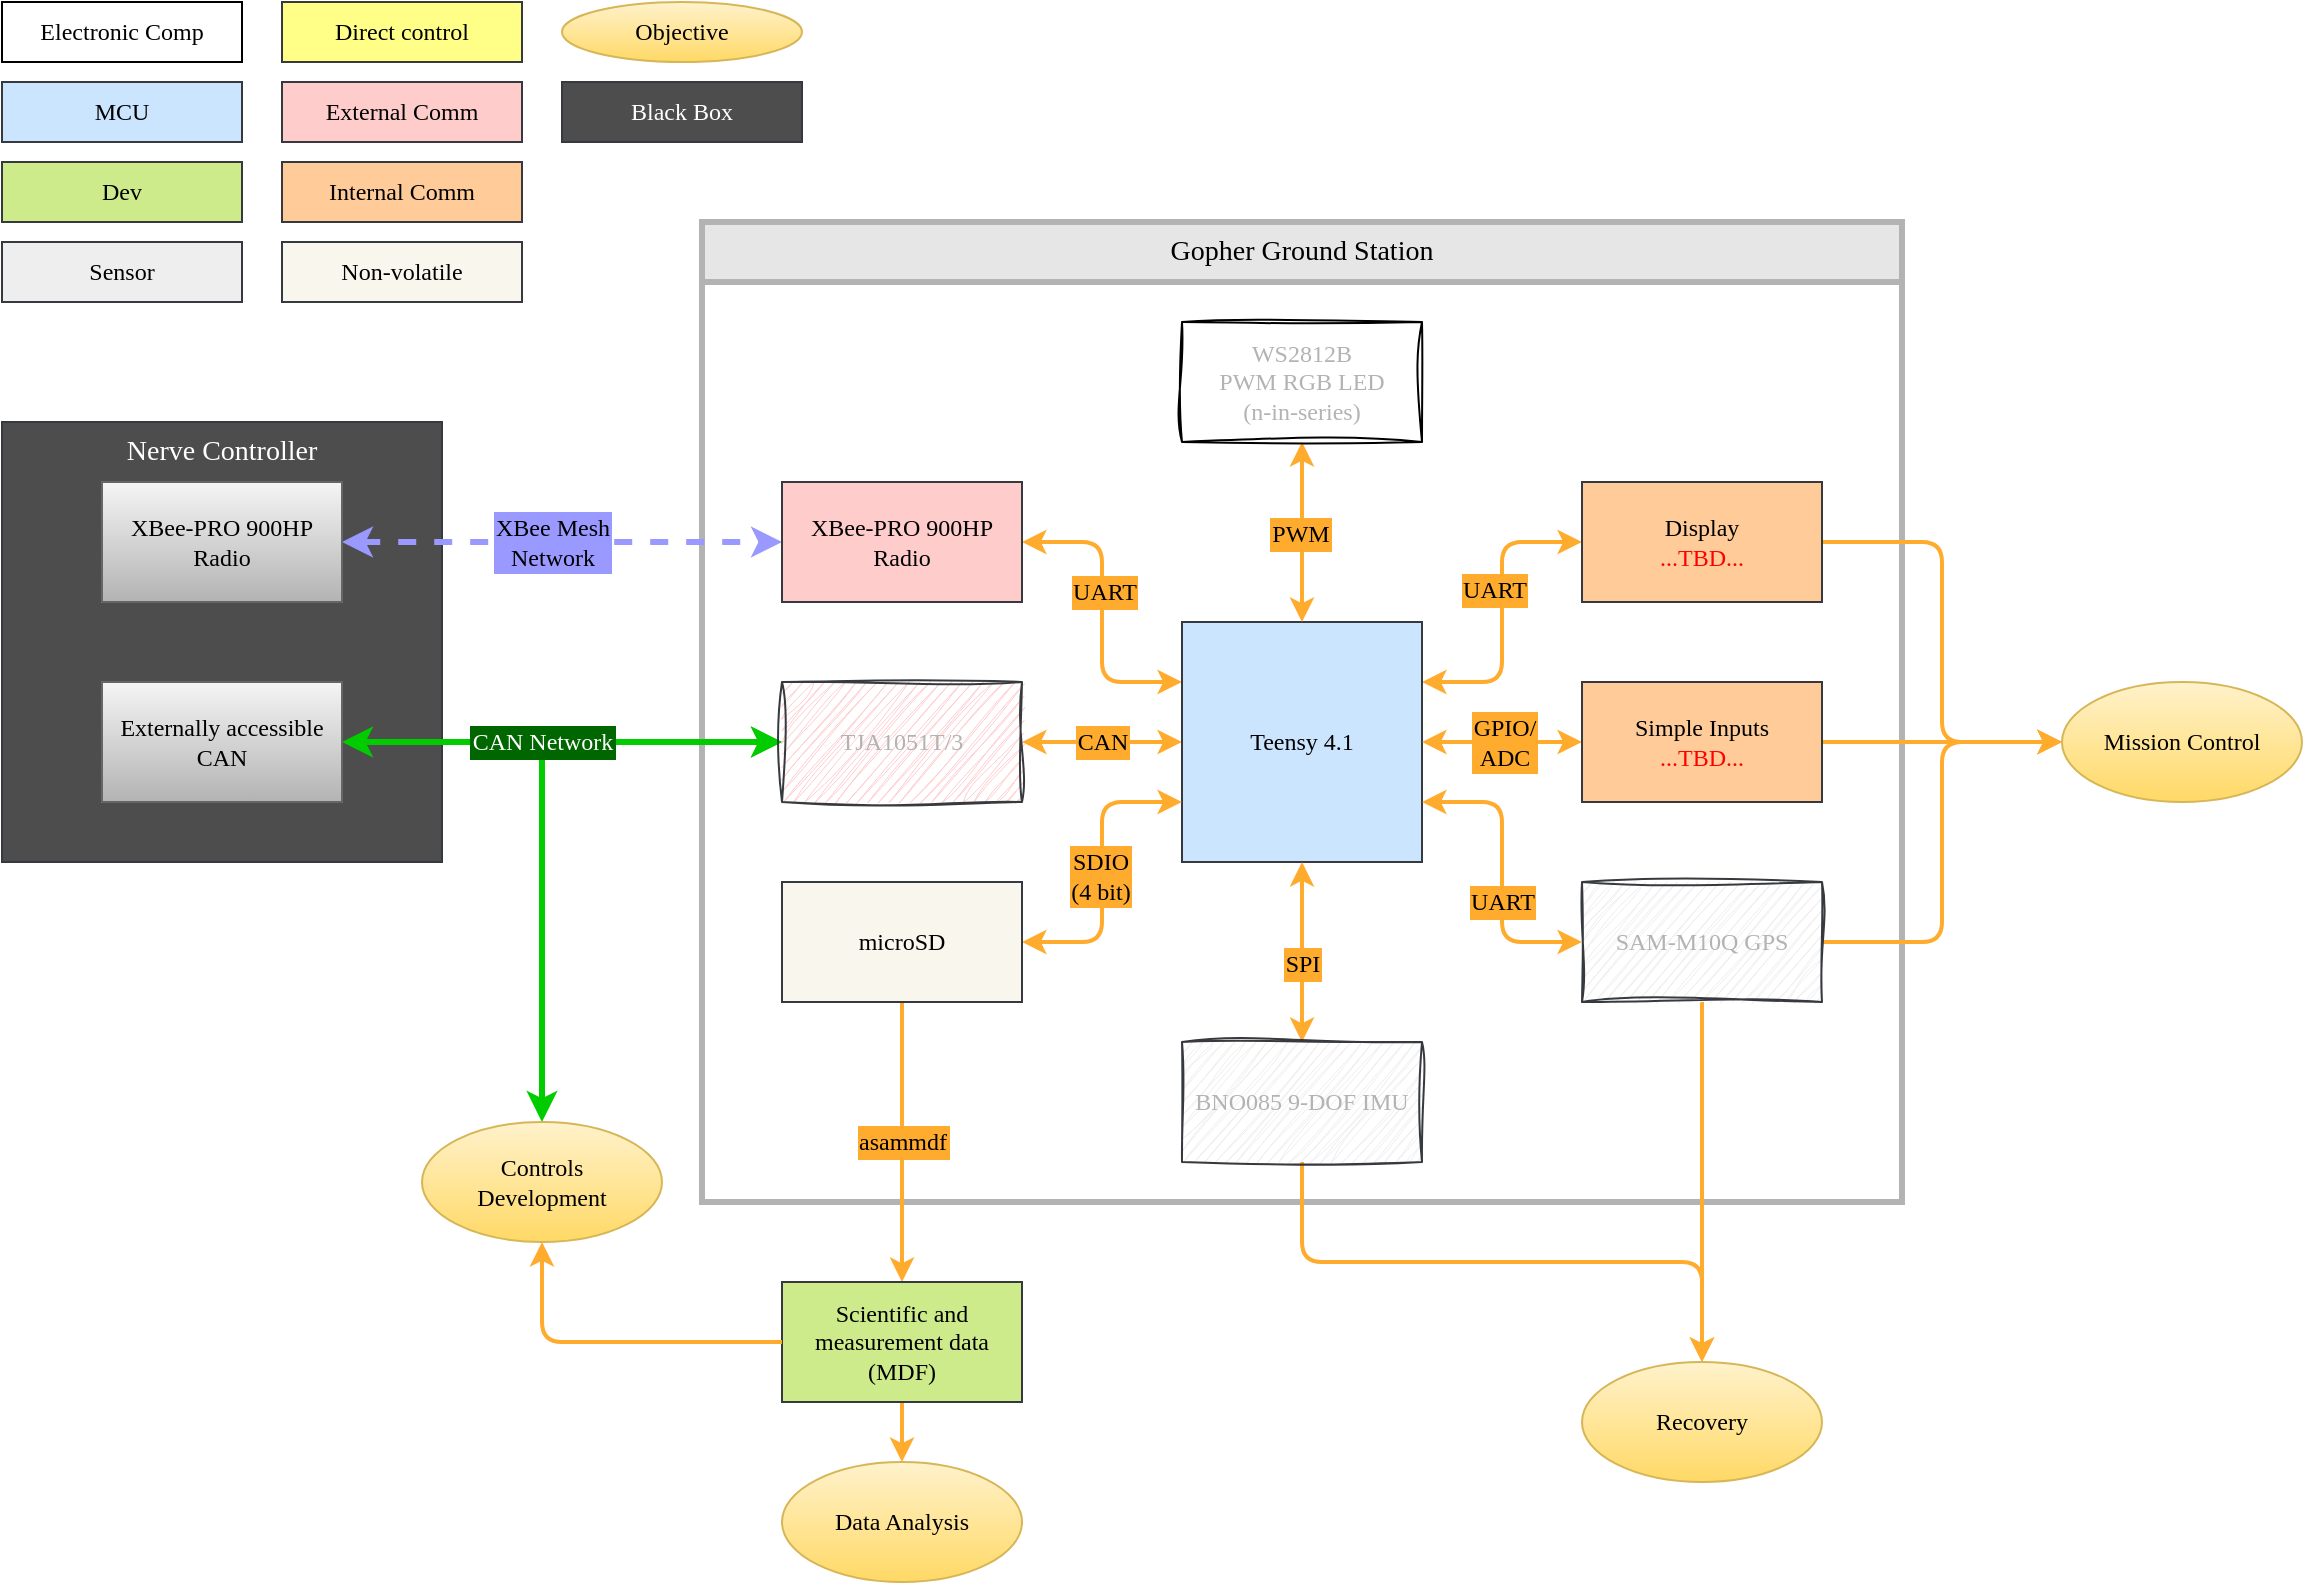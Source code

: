 <mxfile version="26.2.12">
  <diagram name="Page-1" id="97TUoN2fane45SlfonPO">
    <mxGraphModel dx="1428" dy="751" grid="1" gridSize="10" guides="1" tooltips="1" connect="1" arrows="1" fold="1" page="1" pageScale="1" pageWidth="1169" pageHeight="827" math="0" shadow="0">
      <root>
        <mxCell id="0" />
        <mxCell id="1" parent="0" />
        <mxCell id="kwVuulHhYQEp4bT080Gw-116" value="" style="rounded=0;whiteSpace=wrap;html=1;strokeWidth=3;strokeColor=#B3B3B3;fillColor=none;fontSize=14;verticalAlign=top;fontFamily=JetBrains Mono;fontSource=https%3A%2F%2Ffonts.googleapis.com%2Fcss%3Ffamily%3DJetBrains%2BMono;" parent="1" vertex="1">
          <mxGeometry x="360" y="120" width="600" height="490" as="geometry" />
        </mxCell>
        <mxCell id="kwVuulHhYQEp4bT080Gw-117" value="&lt;font data-font-src=&quot;https://fonts.googleapis.com/css?family=JetBrains+Mono&quot; face=&quot;JetBrains Mono&quot; style=&quot;font-size: 14px;&quot;&gt;Gopher Ground Station&lt;/font&gt;" style="rounded=0;whiteSpace=wrap;html=1;fillColor=#E6E6E6;strokeColor=#B3B3B3;strokeWidth=3;" parent="1" vertex="1">
          <mxGeometry x="360" y="120" width="600" height="30" as="geometry" />
        </mxCell>
        <mxCell id="kwVuulHhYQEp4bT080Gw-122" style="edgeStyle=orthogonalEdgeStyle;rounded=1;orthogonalLoop=1;jettySize=auto;html=1;exitX=0.5;exitY=0;exitDx=0;exitDy=0;entryX=0;entryY=0.5;entryDx=0;entryDy=0;strokeWidth=3;strokeColor=#00CC00;startArrow=classic;startFill=1;curved=0;" parent="1" source="kwVuulHhYQEp4bT080Gw-118" target="kwVuulHhYQEp4bT080Gw-81" edge="1">
          <mxGeometry relative="1" as="geometry">
            <mxPoint x="210" y="390" as="sourcePoint" />
            <mxPoint x="410" y="390" as="targetPoint" />
          </mxGeometry>
        </mxCell>
        <mxCell id="kwVuulHhYQEp4bT080Gw-75" style="edgeStyle=orthogonalEdgeStyle;rounded=1;orthogonalLoop=1;jettySize=auto;html=1;exitX=0.5;exitY=1;exitDx=0;exitDy=0;strokeWidth=2;strokeColor=#FFAB2E;curved=0;entryX=0.5;entryY=0;entryDx=0;entryDy=0;" parent="1" source="kwVuulHhYQEp4bT080Gw-83" target="kwVuulHhYQEp4bT080Gw-115" edge="1">
          <mxGeometry relative="1" as="geometry">
            <mxPoint x="930" y="490" as="sourcePoint" />
            <mxPoint x="1070" y="420" as="targetPoint" />
          </mxGeometry>
        </mxCell>
        <mxCell id="kwVuulHhYQEp4bT080Gw-76" style="edgeStyle=orthogonalEdgeStyle;rounded=1;orthogonalLoop=1;jettySize=auto;html=1;exitX=0.5;exitY=1;exitDx=0;exitDy=0;strokeWidth=2;strokeColor=#FFAB2E;curved=0;entryX=0.5;entryY=0;entryDx=0;entryDy=0;" parent="1" source="kwVuulHhYQEp4bT080Gw-82" target="kwVuulHhYQEp4bT080Gw-115" edge="1">
          <mxGeometry relative="1" as="geometry">
            <mxPoint x="870" y="520" as="sourcePoint" />
            <mxPoint x="830" y="720" as="targetPoint" />
          </mxGeometry>
        </mxCell>
        <mxCell id="kwVuulHhYQEp4bT080Gw-84" value="&lt;font style=&quot;font-size: 14px;&quot;&gt;&lt;span style=&quot;color: rgb(255, 255, 255);&quot;&gt;Nerve Controller&lt;/span&gt;&lt;/font&gt;" style="rounded=0;whiteSpace=wrap;html=1;fontFamily=JetBrains Mono;fontSource=https%3A%2F%2Ffonts.googleapis.com%2Fcss%3Ffamily%3DJetBrains%2BMono;verticalAlign=top;fillColor=#4D4D4D;strokeColor=#36393d;strokeWidth=1;" parent="1" vertex="1">
          <mxGeometry x="10" y="220" width="220" height="220" as="geometry" />
        </mxCell>
        <mxCell id="kwVuulHhYQEp4bT080Gw-85" style="edgeStyle=orthogonalEdgeStyle;rounded=1;orthogonalLoop=1;jettySize=auto;html=1;exitX=1;exitY=0.5;exitDx=0;exitDy=0;entryX=0;entryY=0.5;entryDx=0;entryDy=0;strokeWidth=3;strokeColor=#9999FF;startArrow=classic;startFill=1;curved=0;dashed=1;" parent="1" source="kwVuulHhYQEp4bT080Gw-95" target="kwVuulHhYQEp4bT080Gw-78" edge="1">
          <mxGeometry relative="1" as="geometry" />
        </mxCell>
        <mxCell id="kwVuulHhYQEp4bT080Gw-86" value="&lt;div&gt;XBee Mesh&lt;/div&gt;&lt;div&gt;Network&lt;/div&gt;" style="edgeLabel;html=1;align=center;verticalAlign=middle;resizable=0;points=[];fontSize=12;fontFamily=JetBrains Mono;fontSource=https%3A%2F%2Ffonts.googleapis.com%2Fcss%3Ffamily%3DJetBrains%2BMono;labelBackgroundColor=#9999FF;labelBorderColor=#9999FF;" parent="kwVuulHhYQEp4bT080Gw-85" vertex="1" connectable="0">
          <mxGeometry x="-0.516" y="-3" relative="1" as="geometry">
            <mxPoint x="52" y="-3" as="offset" />
          </mxGeometry>
        </mxCell>
        <mxCell id="kwVuulHhYQEp4bT080Gw-87" style="edgeStyle=orthogonalEdgeStyle;rounded=1;orthogonalLoop=1;jettySize=auto;html=1;exitX=1;exitY=0.5;exitDx=0;exitDy=0;entryX=0;entryY=0.5;entryDx=0;entryDy=0;strokeWidth=3;strokeColor=#00CC00;startArrow=classic;startFill=1;curved=0;" parent="1" source="kwVuulHhYQEp4bT080Gw-99" target="kwVuulHhYQEp4bT080Gw-81" edge="1">
          <mxGeometry relative="1" as="geometry">
            <mxPoint x="210" y="250" as="sourcePoint" />
            <mxPoint x="610" y="230" as="targetPoint" />
          </mxGeometry>
        </mxCell>
        <mxCell id="kwVuulHhYQEp4bT080Gw-88" value="CAN Network" style="edgeLabel;html=1;align=center;verticalAlign=middle;resizable=0;points=[];fontSize=12;fontFamily=JetBrains Mono;fontSource=https%3A%2F%2Ffonts.googleapis.com%2Fcss%3Ffamily%3DJetBrains%2BMono;labelBackgroundColor=#006600;labelBorderColor=#006600;fontColor=#FFFFFF;" parent="kwVuulHhYQEp4bT080Gw-87" vertex="1" connectable="0">
          <mxGeometry x="-0.516" y="-3" relative="1" as="geometry">
            <mxPoint x="47" y="-3" as="offset" />
          </mxGeometry>
        </mxCell>
        <mxCell id="kwVuulHhYQEp4bT080Gw-89" style="edgeStyle=orthogonalEdgeStyle;rounded=1;orthogonalLoop=1;jettySize=auto;html=1;entryX=0.5;entryY=0;entryDx=0;entryDy=0;strokeWidth=2;strokeColor=#FFAB2E;curved=0;exitX=0.5;exitY=1;exitDx=0;exitDy=0;" parent="1" source="kwVuulHhYQEp4bT080Gw-77" target="kwVuulHhYQEp4bT080Gw-92" edge="1">
          <mxGeometry relative="1" as="geometry">
            <mxPoint x="260" y="580" as="sourcePoint" />
            <Array as="points">
              <mxPoint x="460" y="580" />
              <mxPoint x="460" y="580" />
            </Array>
          </mxGeometry>
        </mxCell>
        <mxCell id="kwVuulHhYQEp4bT080Gw-90" value="asammdf" style="edgeLabel;html=1;align=center;verticalAlign=middle;resizable=0;points=[];fontSize=12;fontFamily=JetBrains Mono;fontSource=https%3A%2F%2Ffonts.googleapis.com%2Fcss%3Ffamily%3DJetBrains%2BMono;labelBorderColor=#FFAB2E;labelBackgroundColor=#FFAB2E;" parent="kwVuulHhYQEp4bT080Gw-89" vertex="1" connectable="0">
          <mxGeometry x="-0.057" y="2" relative="1" as="geometry">
            <mxPoint x="-2" y="4" as="offset" />
          </mxGeometry>
        </mxCell>
        <mxCell id="kwVuulHhYQEp4bT080Gw-91" style="edgeStyle=orthogonalEdgeStyle;rounded=1;orthogonalLoop=1;jettySize=auto;html=1;exitX=0.5;exitY=1;exitDx=0;exitDy=0;entryX=0.5;entryY=0;entryDx=0;entryDy=0;strokeWidth=2;strokeColor=#FFAB2E;curved=0;" parent="1" source="kwVuulHhYQEp4bT080Gw-92" target="kwVuulHhYQEp4bT080Gw-96" edge="1">
          <mxGeometry relative="1" as="geometry">
            <mxPoint x="380" y="780" as="targetPoint" />
          </mxGeometry>
        </mxCell>
        <mxCell id="kwVuulHhYQEp4bT080Gw-92" value="&lt;div&gt;Scientific and measurement data&lt;/div&gt;&lt;div&gt;(MDF)&lt;br&gt;&lt;/div&gt;" style="rounded=0;whiteSpace=wrap;html=1;fontFamily=JetBrains Mono;fontSource=https%3A%2F%2Ffonts.googleapis.com%2Fcss%3Ffamily%3DJetBrains%2BMono;fillColor=#cdeb8b;strokeColor=#36393d;" parent="1" vertex="1">
          <mxGeometry x="400" y="650" width="120" height="60" as="geometry" />
        </mxCell>
        <mxCell id="kwVuulHhYQEp4bT080Gw-93" style="edgeStyle=orthogonalEdgeStyle;rounded=1;orthogonalLoop=1;jettySize=auto;html=1;strokeWidth=2;strokeColor=#FFAB2E;curved=0;exitX=1;exitY=0.5;exitDx=0;exitDy=0;entryX=0;entryY=0.25;entryDx=0;entryDy=0;startArrow=classic;startFill=1;" parent="1" source="kwVuulHhYQEp4bT080Gw-78" target="kwVuulHhYQEp4bT080Gw-104" edge="1">
          <mxGeometry relative="1" as="geometry">
            <mxPoint x="660" y="270" as="sourcePoint" />
          </mxGeometry>
        </mxCell>
        <mxCell id="kwVuulHhYQEp4bT080Gw-94" value="UART" style="edgeLabel;html=1;align=center;verticalAlign=middle;resizable=0;points=[];fontSize=12;fontFamily=JetBrains Mono;fontSource=https%3A%2F%2Ffonts.googleapis.com%2Fcss%3Ffamily%3DJetBrains%2BMono;labelBorderColor=#FFAB2E;labelBackgroundColor=#FFAB2E;" parent="kwVuulHhYQEp4bT080Gw-93" vertex="1" connectable="0">
          <mxGeometry x="-0.133" y="1" relative="1" as="geometry">
            <mxPoint as="offset" />
          </mxGeometry>
        </mxCell>
        <mxCell id="kwVuulHhYQEp4bT080Gw-95" value="XBee-PRO 900HP Radio" style="rounded=0;whiteSpace=wrap;html=1;fontFamily=JetBrains Mono;fontSource=https%3A%2F%2Ffonts.googleapis.com%2Fcss%3Ffamily%3DJetBrains%2BMono;fillColor=#f5f5f5;gradientColor=#b3b3b3;strokeColor=#666666;" parent="1" vertex="1">
          <mxGeometry x="60" y="250" width="120" height="60" as="geometry" />
        </mxCell>
        <mxCell id="kwVuulHhYQEp4bT080Gw-96" value="Data Analysis" style="ellipse;whiteSpace=wrap;html=1;fontFamily=JetBrains Mono;fontSource=https%3A%2F%2Ffonts.googleapis.com%2Fcss%3Ffamily%3DJetBrains%2BMono;fillColor=#fff2cc;strokeColor=#d6b656;gradientColor=#ffd966;" parent="1" vertex="1">
          <mxGeometry x="400" y="740" width="120" height="60" as="geometry" />
        </mxCell>
        <mxCell id="kwVuulHhYQEp4bT080Gw-97" style="edgeStyle=orthogonalEdgeStyle;rounded=1;orthogonalLoop=1;jettySize=auto;html=1;exitX=1;exitY=0.5;exitDx=0;exitDy=0;strokeWidth=2;strokeColor=#FFAB2E;curved=0;entryX=0;entryY=0.5;entryDx=0;entryDy=0;" parent="1" source="kwVuulHhYQEp4bT080Gw-79" target="kwVuulHhYQEp4bT080Gw-98" edge="1">
          <mxGeometry relative="1" as="geometry" />
        </mxCell>
        <mxCell id="kwVuulHhYQEp4bT080Gw-98" value="Mission Control" style="ellipse;whiteSpace=wrap;html=1;fontFamily=JetBrains Mono;fontSource=https%3A%2F%2Ffonts.googleapis.com%2Fcss%3Ffamily%3DJetBrains%2BMono;fillColor=#fff2cc;strokeColor=#d6b656;shadow=0;gradientColor=#ffd966;" parent="1" vertex="1">
          <mxGeometry x="1040" y="350" width="120" height="60" as="geometry" />
        </mxCell>
        <mxCell id="kwVuulHhYQEp4bT080Gw-99" value="Externally accessible CAN" style="rounded=0;whiteSpace=wrap;html=1;fontFamily=JetBrains Mono;fontSource=https%3A%2F%2Ffonts.googleapis.com%2Fcss%3Ffamily%3DJetBrains%2BMono;fillColor=#f5f5f5;gradientColor=#b3b3b3;strokeColor=#666666;" parent="1" vertex="1">
          <mxGeometry x="60" y="350" width="120" height="60" as="geometry" />
        </mxCell>
        <mxCell id="kwVuulHhYQEp4bT080Gw-100" style="edgeStyle=orthogonalEdgeStyle;rounded=1;orthogonalLoop=1;jettySize=auto;html=1;strokeWidth=2;strokeColor=#FFAB2E;curved=0;exitX=1;exitY=0.5;exitDx=0;exitDy=0;entryX=0;entryY=0.5;entryDx=0;entryDy=0;startArrow=classic;startFill=1;" parent="1" source="kwVuulHhYQEp4bT080Gw-81" target="kwVuulHhYQEp4bT080Gw-104" edge="1">
          <mxGeometry relative="1" as="geometry">
            <mxPoint x="670" y="260" as="sourcePoint" />
            <mxPoint x="670" y="330" as="targetPoint" />
          </mxGeometry>
        </mxCell>
        <mxCell id="kwVuulHhYQEp4bT080Gw-101" value="CAN" style="edgeLabel;html=1;align=center;verticalAlign=middle;resizable=0;points=[];fontSize=12;fontFamily=JetBrains Mono;fontSource=https%3A%2F%2Ffonts.googleapis.com%2Fcss%3Ffamily%3DJetBrains%2BMono;labelBorderColor=#FFAB2E;labelBackgroundColor=#FFAB2E;" parent="kwVuulHhYQEp4bT080Gw-100" vertex="1" connectable="0">
          <mxGeometry x="-0.133" y="1" relative="1" as="geometry">
            <mxPoint x="5" y="1" as="offset" />
          </mxGeometry>
        </mxCell>
        <mxCell id="kwVuulHhYQEp4bT080Gw-102" style="edgeStyle=orthogonalEdgeStyle;rounded=1;orthogonalLoop=1;jettySize=auto;html=1;strokeWidth=2;strokeColor=#FFAB2E;curved=0;exitX=0;exitY=0.5;exitDx=0;exitDy=0;entryX=1;entryY=0.25;entryDx=0;entryDy=0;startArrow=classic;startFill=1;" parent="1" source="kwVuulHhYQEp4bT080Gw-79" target="kwVuulHhYQEp4bT080Gw-104" edge="1">
          <mxGeometry relative="1" as="geometry">
            <mxPoint x="530" y="330" as="sourcePoint" />
            <mxPoint x="610" y="390" as="targetPoint" />
          </mxGeometry>
        </mxCell>
        <mxCell id="kwVuulHhYQEp4bT080Gw-103" value="UART" style="edgeLabel;html=1;align=center;verticalAlign=middle;resizable=0;points=[];fontSize=12;fontFamily=JetBrains Mono;fontSource=https%3A%2F%2Ffonts.googleapis.com%2Fcss%3Ffamily%3DJetBrains%2BMono;labelBorderColor=#FFAB2E;labelBackgroundColor=#FFAB2E;" parent="kwVuulHhYQEp4bT080Gw-102" vertex="1" connectable="0">
          <mxGeometry x="-0.133" y="1" relative="1" as="geometry">
            <mxPoint x="-5" y="-1" as="offset" />
          </mxGeometry>
        </mxCell>
        <mxCell id="kwVuulHhYQEp4bT080Gw-104" value="Teensy 4.1" style="rounded=0;whiteSpace=wrap;html=1;fontFamily=JetBrains Mono;fontSource=https%3A%2F%2Ffonts.googleapis.com%2Fcss%3Ffamily%3DJetBrains%2BMono;fillColor=#cce5ff;strokeColor=#36393d;" parent="1" vertex="1">
          <mxGeometry x="600" y="320" width="120" height="120" as="geometry" />
        </mxCell>
        <mxCell id="kwVuulHhYQEp4bT080Gw-105" style="edgeStyle=orthogonalEdgeStyle;rounded=1;orthogonalLoop=1;jettySize=auto;html=1;strokeWidth=2;strokeColor=#FFAB2E;curved=0;exitX=1;exitY=0.5;exitDx=0;exitDy=0;entryX=0;entryY=0.75;entryDx=0;entryDy=0;startArrow=classic;startFill=1;" parent="1" source="kwVuulHhYQEp4bT080Gw-77" target="kwVuulHhYQEp4bT080Gw-104" edge="1">
          <mxGeometry relative="1" as="geometry">
            <mxPoint x="530" y="330" as="sourcePoint" />
            <mxPoint x="610" y="360" as="targetPoint" />
          </mxGeometry>
        </mxCell>
        <mxCell id="kwVuulHhYQEp4bT080Gw-106" value="&lt;div&gt;SDIO&lt;/div&gt;&lt;div&gt;(4 bit)&lt;/div&gt;" style="edgeLabel;html=1;align=center;verticalAlign=middle;resizable=0;points=[];fontSize=12;fontFamily=JetBrains Mono;fontSource=https%3A%2F%2Ffonts.googleapis.com%2Fcss%3Ffamily%3DJetBrains%2BMono;labelBorderColor=#FFAB2E;labelBackgroundColor=#FFAB2E;" parent="kwVuulHhYQEp4bT080Gw-105" vertex="1" connectable="0">
          <mxGeometry x="-0.133" y="1" relative="1" as="geometry">
            <mxPoint y="-8" as="offset" />
          </mxGeometry>
        </mxCell>
        <mxCell id="kwVuulHhYQEp4bT080Gw-107" style="edgeStyle=orthogonalEdgeStyle;rounded=1;orthogonalLoop=1;jettySize=auto;html=1;strokeWidth=2;strokeColor=#FFAB2E;curved=0;exitX=0;exitY=0.5;exitDx=0;exitDy=0;entryX=1;entryY=0.5;entryDx=0;entryDy=0;startArrow=classic;startFill=1;" parent="1" source="kwVuulHhYQEp4bT080Gw-80" target="kwVuulHhYQEp4bT080Gw-104" edge="1">
          <mxGeometry relative="1" as="geometry">
            <mxPoint x="810" y="390" as="sourcePoint" />
            <mxPoint x="730" y="390" as="targetPoint" />
          </mxGeometry>
        </mxCell>
        <mxCell id="kwVuulHhYQEp4bT080Gw-108" value="&lt;div&gt;GPIO/&lt;/div&gt;&lt;div&gt;ADC&lt;/div&gt;" style="edgeLabel;html=1;align=center;verticalAlign=middle;resizable=0;points=[];fontSize=12;fontFamily=JetBrains Mono;fontSource=https%3A%2F%2Ffonts.googleapis.com%2Fcss%3Ffamily%3DJetBrains%2BMono;labelBorderColor=#FFAB2E;labelBackgroundColor=#FFAB2E;" parent="kwVuulHhYQEp4bT080Gw-107" vertex="1" connectable="0">
          <mxGeometry x="-0.133" y="1" relative="1" as="geometry">
            <mxPoint x="-5" y="-1" as="offset" />
          </mxGeometry>
        </mxCell>
        <mxCell id="kwVuulHhYQEp4bT080Gw-109" style="edgeStyle=orthogonalEdgeStyle;rounded=1;orthogonalLoop=1;jettySize=auto;html=1;strokeWidth=2;strokeColor=#FFAB2E;curved=0;exitX=0.5;exitY=0;exitDx=0;exitDy=0;entryX=0.5;entryY=1;entryDx=0;entryDy=0;startArrow=classic;startFill=1;" parent="1" source="kwVuulHhYQEp4bT080Gw-82" target="kwVuulHhYQEp4bT080Gw-104" edge="1">
          <mxGeometry relative="1" as="geometry">
            <mxPoint x="530" y="490" as="sourcePoint" />
            <mxPoint x="610" y="420" as="targetPoint" />
          </mxGeometry>
        </mxCell>
        <mxCell id="kwVuulHhYQEp4bT080Gw-110" value="SPI" style="edgeLabel;html=1;align=center;verticalAlign=middle;resizable=0;points=[];fontSize=12;fontFamily=JetBrains Mono;fontSource=https%3A%2F%2Ffonts.googleapis.com%2Fcss%3Ffamily%3DJetBrains%2BMono;labelBorderColor=#FFAB2E;labelBackgroundColor=#FFAB2E;" parent="kwVuulHhYQEp4bT080Gw-109" vertex="1" connectable="0">
          <mxGeometry x="-0.133" y="1" relative="1" as="geometry">
            <mxPoint x="1" as="offset" />
          </mxGeometry>
        </mxCell>
        <mxCell id="kwVuulHhYQEp4bT080Gw-111" style="edgeStyle=orthogonalEdgeStyle;rounded=1;orthogonalLoop=1;jettySize=auto;html=1;strokeWidth=2;strokeColor=#FFAB2E;curved=0;exitX=0;exitY=0.5;exitDx=0;exitDy=0;entryX=1;entryY=0.75;entryDx=0;entryDy=0;startArrow=classic;startFill=1;" parent="1" source="kwVuulHhYQEp4bT080Gw-83" target="kwVuulHhYQEp4bT080Gw-104" edge="1">
          <mxGeometry relative="1" as="geometry">
            <mxPoint x="590" y="580" as="sourcePoint" />
            <mxPoint x="640" y="450" as="targetPoint" />
          </mxGeometry>
        </mxCell>
        <mxCell id="kwVuulHhYQEp4bT080Gw-112" value="UART" style="edgeLabel;html=1;align=center;verticalAlign=middle;resizable=0;points=[];fontSize=12;fontFamily=JetBrains Mono;fontSource=https%3A%2F%2Ffonts.googleapis.com%2Fcss%3Ffamily%3DJetBrains%2BMono;labelBorderColor=#FFAB2E;labelBackgroundColor=#FFAB2E;" parent="kwVuulHhYQEp4bT080Gw-111" vertex="1" connectable="0">
          <mxGeometry x="-0.133" y="1" relative="1" as="geometry">
            <mxPoint x="1" y="5" as="offset" />
          </mxGeometry>
        </mxCell>
        <mxCell id="kwVuulHhYQEp4bT080Gw-113" style="edgeStyle=orthogonalEdgeStyle;rounded=1;orthogonalLoop=1;jettySize=auto;html=1;exitX=1;exitY=0.5;exitDx=0;exitDy=0;strokeWidth=2;strokeColor=#FFAB2E;curved=0;entryX=0;entryY=0.5;entryDx=0;entryDy=0;" parent="1" source="kwVuulHhYQEp4bT080Gw-80" target="kwVuulHhYQEp4bT080Gw-98" edge="1">
          <mxGeometry relative="1" as="geometry">
            <mxPoint x="930" y="290" as="sourcePoint" />
            <mxPoint x="1070" y="360" as="targetPoint" />
          </mxGeometry>
        </mxCell>
        <mxCell id="kwVuulHhYQEp4bT080Gw-114" style="edgeStyle=orthogonalEdgeStyle;rounded=1;orthogonalLoop=1;jettySize=auto;html=1;exitX=1;exitY=0.5;exitDx=0;exitDy=0;strokeWidth=2;strokeColor=#FFAB2E;curved=0;entryX=0;entryY=0.5;entryDx=0;entryDy=0;" parent="1" source="kwVuulHhYQEp4bT080Gw-83" target="kwVuulHhYQEp4bT080Gw-98" edge="1">
          <mxGeometry relative="1" as="geometry">
            <mxPoint x="930" y="390" as="sourcePoint" />
            <mxPoint x="1010" y="390" as="targetPoint" />
          </mxGeometry>
        </mxCell>
        <mxCell id="kwVuulHhYQEp4bT080Gw-115" value="Recovery" style="ellipse;whiteSpace=wrap;html=1;fontFamily=JetBrains Mono;fontSource=https%3A%2F%2Ffonts.googleapis.com%2Fcss%3Ffamily%3DJetBrains%2BMono;fillColor=#fff2cc;strokeColor=#d6b656;shadow=0;gradientColor=#ffd966;" parent="1" vertex="1">
          <mxGeometry x="800" y="690" width="120" height="60" as="geometry" />
        </mxCell>
        <mxCell id="kwVuulHhYQEp4bT080Gw-118" value="&lt;div&gt;Controls&lt;/div&gt;&lt;div&gt;Development&lt;/div&gt;" style="ellipse;whiteSpace=wrap;html=1;fontFamily=JetBrains Mono;fontSource=https%3A%2F%2Ffonts.googleapis.com%2Fcss%3Ffamily%3DJetBrains%2BMono;fillColor=#fff2cc;strokeColor=#d6b656;gradientColor=#ffd966;" parent="1" vertex="1">
          <mxGeometry x="220" y="570" width="120" height="60" as="geometry" />
        </mxCell>
        <mxCell id="kwVuulHhYQEp4bT080Gw-120" style="edgeStyle=orthogonalEdgeStyle;rounded=1;orthogonalLoop=1;jettySize=auto;html=1;exitX=0;exitY=0.5;exitDx=0;exitDy=0;entryX=0.5;entryY=1;entryDx=0;entryDy=0;strokeWidth=2;strokeColor=#FFAB2E;curved=0;" parent="1" source="kwVuulHhYQEp4bT080Gw-92" target="kwVuulHhYQEp4bT080Gw-118" edge="1">
          <mxGeometry relative="1" as="geometry">
            <mxPoint x="470" y="790" as="targetPoint" />
            <mxPoint x="470" y="760" as="sourcePoint" />
          </mxGeometry>
        </mxCell>
        <mxCell id="kwVuulHhYQEp4bT080Gw-125" value="MCU" style="rounded=0;whiteSpace=wrap;html=1;fontSize=12;fontFamily=JetBrains Mono;fontSource=https%3A%2F%2Ffonts.googleapis.com%2Fcss%3Ffamily%3DJetBrains%2BMono;fillColor=#cce5ff;strokeColor=#36393d;" parent="1" vertex="1">
          <mxGeometry x="10" y="50" width="120" height="30" as="geometry" />
        </mxCell>
        <mxCell id="kwVuulHhYQEp4bT080Gw-126" value="Sensor" style="rounded=0;whiteSpace=wrap;html=1;fontSize=12;fontFamily=JetBrains Mono;fontSource=https%3A%2F%2Ffonts.googleapis.com%2Fcss%3Ffamily%3DJetBrains%2BMono;fillColor=#eeeeee;strokeColor=#36393d;" parent="1" vertex="1">
          <mxGeometry x="10" y="130" width="120" height="30" as="geometry" />
        </mxCell>
        <mxCell id="kwVuulHhYQEp4bT080Gw-127" value="Direct control" style="rounded=0;whiteSpace=wrap;html=1;fontSize=12;fontFamily=JetBrains Mono;fontSource=https%3A%2F%2Ffonts.googleapis.com%2Fcss%3Ffamily%3DJetBrains%2BMono;fillColor=#ffff88;strokeColor=#36393d;" parent="1" vertex="1">
          <mxGeometry x="150" y="10" width="120" height="30" as="geometry" />
        </mxCell>
        <mxCell id="kwVuulHhYQEp4bT080Gw-128" value="External Comm" style="rounded=0;whiteSpace=wrap;html=1;fontSize=12;fontFamily=JetBrains Mono;fontSource=https%3A%2F%2Ffonts.googleapis.com%2Fcss%3Ffamily%3DJetBrains%2BMono;fillColor=#ffcccc;strokeColor=#36393d;" parent="1" vertex="1">
          <mxGeometry x="150" y="50" width="120" height="30" as="geometry" />
        </mxCell>
        <mxCell id="kwVuulHhYQEp4bT080Gw-129" value="Internal Comm " style="rounded=0;whiteSpace=wrap;html=1;fontSize=12;fontFamily=JetBrains Mono;fontSource=https%3A%2F%2Ffonts.googleapis.com%2Fcss%3Ffamily%3DJetBrains%2BMono;fillColor=#ffcc99;strokeColor=#36393d;" parent="1" vertex="1">
          <mxGeometry x="150" y="90" width="120" height="30" as="geometry" />
        </mxCell>
        <mxCell id="kwVuulHhYQEp4bT080Gw-130" value="Electronic Comp" style="rounded=0;whiteSpace=wrap;html=1;fontSize=12;fontFamily=JetBrains Mono;fontSource=https%3A%2F%2Ffonts.googleapis.com%2Fcss%3Ffamily%3DJetBrains%2BMono;" parent="1" vertex="1">
          <mxGeometry x="10" y="10" width="120" height="30" as="geometry" />
        </mxCell>
        <mxCell id="kwVuulHhYQEp4bT080Gw-131" value="Dev" style="rounded=0;whiteSpace=wrap;html=1;fontSize=12;fontFamily=JetBrains Mono;fontSource=https%3A%2F%2Ffonts.googleapis.com%2Fcss%3Ffamily%3DJetBrains%2BMono;fillColor=#cdeb8b;strokeColor=#36393d;" parent="1" vertex="1">
          <mxGeometry x="10" y="90" width="120" height="30" as="geometry" />
        </mxCell>
        <mxCell id="kwVuulHhYQEp4bT080Gw-132" value="Non-volatile" style="rounded=0;whiteSpace=wrap;html=1;fontSize=12;fontFamily=JetBrains Mono;fontSource=https%3A%2F%2Ffonts.googleapis.com%2Fcss%3Ffamily%3DJetBrains%2BMono;fillColor=#f9f7ed;strokeColor=#36393d;" parent="1" vertex="1">
          <mxGeometry x="150" y="130" width="120" height="30" as="geometry" />
        </mxCell>
        <mxCell id="kwVuulHhYQEp4bT080Gw-134" style="edgeStyle=orthogonalEdgeStyle;rounded=1;orthogonalLoop=1;jettySize=auto;html=1;strokeWidth=2;strokeColor=#FFAB2E;curved=0;exitX=0.5;exitY=0;exitDx=0;exitDy=0;entryX=0.5;entryY=1;entryDx=0;entryDy=0;startArrow=classic;startFill=1;" parent="1" source="kwVuulHhYQEp4bT080Gw-104" target="kwVuulHhYQEp4bT080Gw-133" edge="1">
          <mxGeometry relative="1" as="geometry">
            <mxPoint x="670" y="540" as="sourcePoint" />
            <mxPoint x="670" y="450" as="targetPoint" />
          </mxGeometry>
        </mxCell>
        <mxCell id="kwVuulHhYQEp4bT080Gw-135" value="PWM" style="edgeLabel;html=1;align=center;verticalAlign=middle;resizable=0;points=[];fontSize=12;fontFamily=JetBrains Mono;fontSource=https%3A%2F%2Ffonts.googleapis.com%2Fcss%3Ffamily%3DJetBrains%2BMono;labelBorderColor=#FFAB2E;labelBackgroundColor=#FFAB2E;" parent="kwVuulHhYQEp4bT080Gw-134" vertex="1" connectable="0">
          <mxGeometry x="-0.133" y="1" relative="1" as="geometry">
            <mxPoint y="-5" as="offset" />
          </mxGeometry>
        </mxCell>
        <mxCell id="kwVuulHhYQEp4bT080Gw-77" value="microSD" style="rounded=0;whiteSpace=wrap;html=1;fillColor=#f9f7ed;strokeColor=#36393d;fontFamily=JetBrains Mono;fontSource=https%3A%2F%2Ffonts.googleapis.com%2Fcss%3Ffamily%3DJetBrains%2BMono;" parent="1" vertex="1">
          <mxGeometry x="400" y="450" width="120" height="60" as="geometry" />
        </mxCell>
        <mxCell id="kwVuulHhYQEp4bT080Gw-78" value="XBee-PRO 900HP Radio" style="rounded=0;whiteSpace=wrap;html=1;fillColor=#ffcccc;strokeColor=#36393d;fontFamily=JetBrains Mono;fontSource=https%3A%2F%2Ffonts.googleapis.com%2Fcss%3Ffamily%3DJetBrains%2BMono;" parent="1" vertex="1">
          <mxGeometry x="400" y="250" width="120" height="60" as="geometry" />
        </mxCell>
        <mxCell id="kwVuulHhYQEp4bT080Gw-79" value="&lt;div&gt;Display&lt;/div&gt;&lt;div&gt;&lt;span style=&quot;color: rgb(255, 0, 0);&quot;&gt;...TBD...&lt;/span&gt;&lt;/div&gt;" style="rounded=0;whiteSpace=wrap;html=1;fillColor=#ffcc99;strokeColor=#36393d;fontFamily=JetBrains Mono;fontSource=https%3A%2F%2Ffonts.googleapis.com%2Fcss%3Ffamily%3DJetBrains%2BMono;" parent="1" vertex="1">
          <mxGeometry x="800" y="250" width="120" height="60" as="geometry" />
        </mxCell>
        <mxCell id="kwVuulHhYQEp4bT080Gw-80" value="&lt;div&gt;Simple Inputs&lt;/div&gt;&lt;div&gt;&lt;span style=&quot;color: rgb(255, 0, 0);&quot;&gt;...TBD...&lt;/span&gt;&lt;/div&gt;" style="rounded=0;whiteSpace=wrap;html=1;fillColor=#ffcc99;strokeColor=#36393d;fontFamily=JetBrains Mono;fontSource=https%3A%2F%2Ffonts.googleapis.com%2Fcss%3Ffamily%3DJetBrains%2BMono;" parent="1" vertex="1">
          <mxGeometry x="800" y="350" width="120" height="60" as="geometry" />
        </mxCell>
        <mxCell id="kwVuulHhYQEp4bT080Gw-81" value="TJA1051T/3" style="rounded=0;whiteSpace=wrap;html=1;fillColor=#ffcccc;strokeColor=#36393d;fontFamily=JetBrains Mono;fontSource=https%3A%2F%2Ffonts.googleapis.com%2Fcss%3Ffamily%3DJetBrains%2BMono;sketch=1;curveFitting=1;jiggle=2;fontColor=#B3B3B3;" parent="1" vertex="1">
          <mxGeometry x="400" y="350" width="120" height="60" as="geometry" />
        </mxCell>
        <mxCell id="kwVuulHhYQEp4bT080Gw-82" value="&lt;div&gt;BNO085 9-DOF IMU&lt;/div&gt;" style="rounded=0;whiteSpace=wrap;html=1;fillColor=#eeeeee;strokeColor=#36393d;fontFamily=JetBrains Mono;fontSource=https%3A%2F%2Ffonts.googleapis.com%2Fcss%3Ffamily%3DJetBrains%2BMono;sketch=1;curveFitting=1;jiggle=2;fontColor=#B3B3B3;" parent="1" vertex="1">
          <mxGeometry x="600" y="530" width="120" height="60" as="geometry" />
        </mxCell>
        <mxCell id="kwVuulHhYQEp4bT080Gw-83" value="SAM-M10Q GPS" style="rounded=0;whiteSpace=wrap;html=1;fillColor=#eeeeee;strokeColor=#36393d;fontFamily=JetBrains Mono;fontSource=https%3A%2F%2Ffonts.googleapis.com%2Fcss%3Ffamily%3DJetBrains%2BMono;glass=0;shadow=0;sketch=1;curveFitting=1;jiggle=2;fontColor=#B3B3B3;" parent="1" vertex="1">
          <mxGeometry x="800" y="450" width="120" height="60" as="geometry" />
        </mxCell>
        <mxCell id="kwVuulHhYQEp4bT080Gw-133" value="&lt;div&gt;WS2812B&lt;/div&gt;&lt;div&gt;PWM RGB LED&lt;/div&gt;(n-in-series)" style="rounded=0;whiteSpace=wrap;html=1;fontSize=12;fontFamily=JetBrains Mono;fontSource=https%3A%2F%2Ffonts.googleapis.com%2Fcss%3Ffamily%3DJetBrains%2BMono;sketch=1;curveFitting=1;jiggle=2;fontColor=#B3B3B3;" parent="1" vertex="1">
          <mxGeometry x="600" y="170" width="120" height="60" as="geometry" />
        </mxCell>
        <mxCell id="Kjx739AbnpxasNLrVXpB-1" value="Objective" style="ellipse;whiteSpace=wrap;html=1;fontFamily=JetBrains Mono;fontSource=https%3A%2F%2Ffonts.googleapis.com%2Fcss%3Ffamily%3DJetBrains%2BMono;fillColor=#fff2cc;strokeColor=#d6b656;shadow=0;gradientColor=#ffd966;" vertex="1" parent="1">
          <mxGeometry x="290" y="10" width="120" height="30" as="geometry" />
        </mxCell>
        <mxCell id="Kjx739AbnpxasNLrVXpB-2" value="&lt;span style=&quot;color: rgb(255, 255, 255);&quot;&gt;Black Box&lt;/span&gt;" style="rounded=0;whiteSpace=wrap;html=1;fontFamily=JetBrains Mono;fontSource=https%3A%2F%2Ffonts.googleapis.com%2Fcss%3Ffamily%3DJetBrains%2BMono;verticalAlign=middle;fillColor=#4D4D4D;strokeColor=#36393d;strokeWidth=1;" vertex="1" parent="1">
          <mxGeometry x="290" y="50" width="120" height="30" as="geometry" />
        </mxCell>
      </root>
    </mxGraphModel>
  </diagram>
</mxfile>
